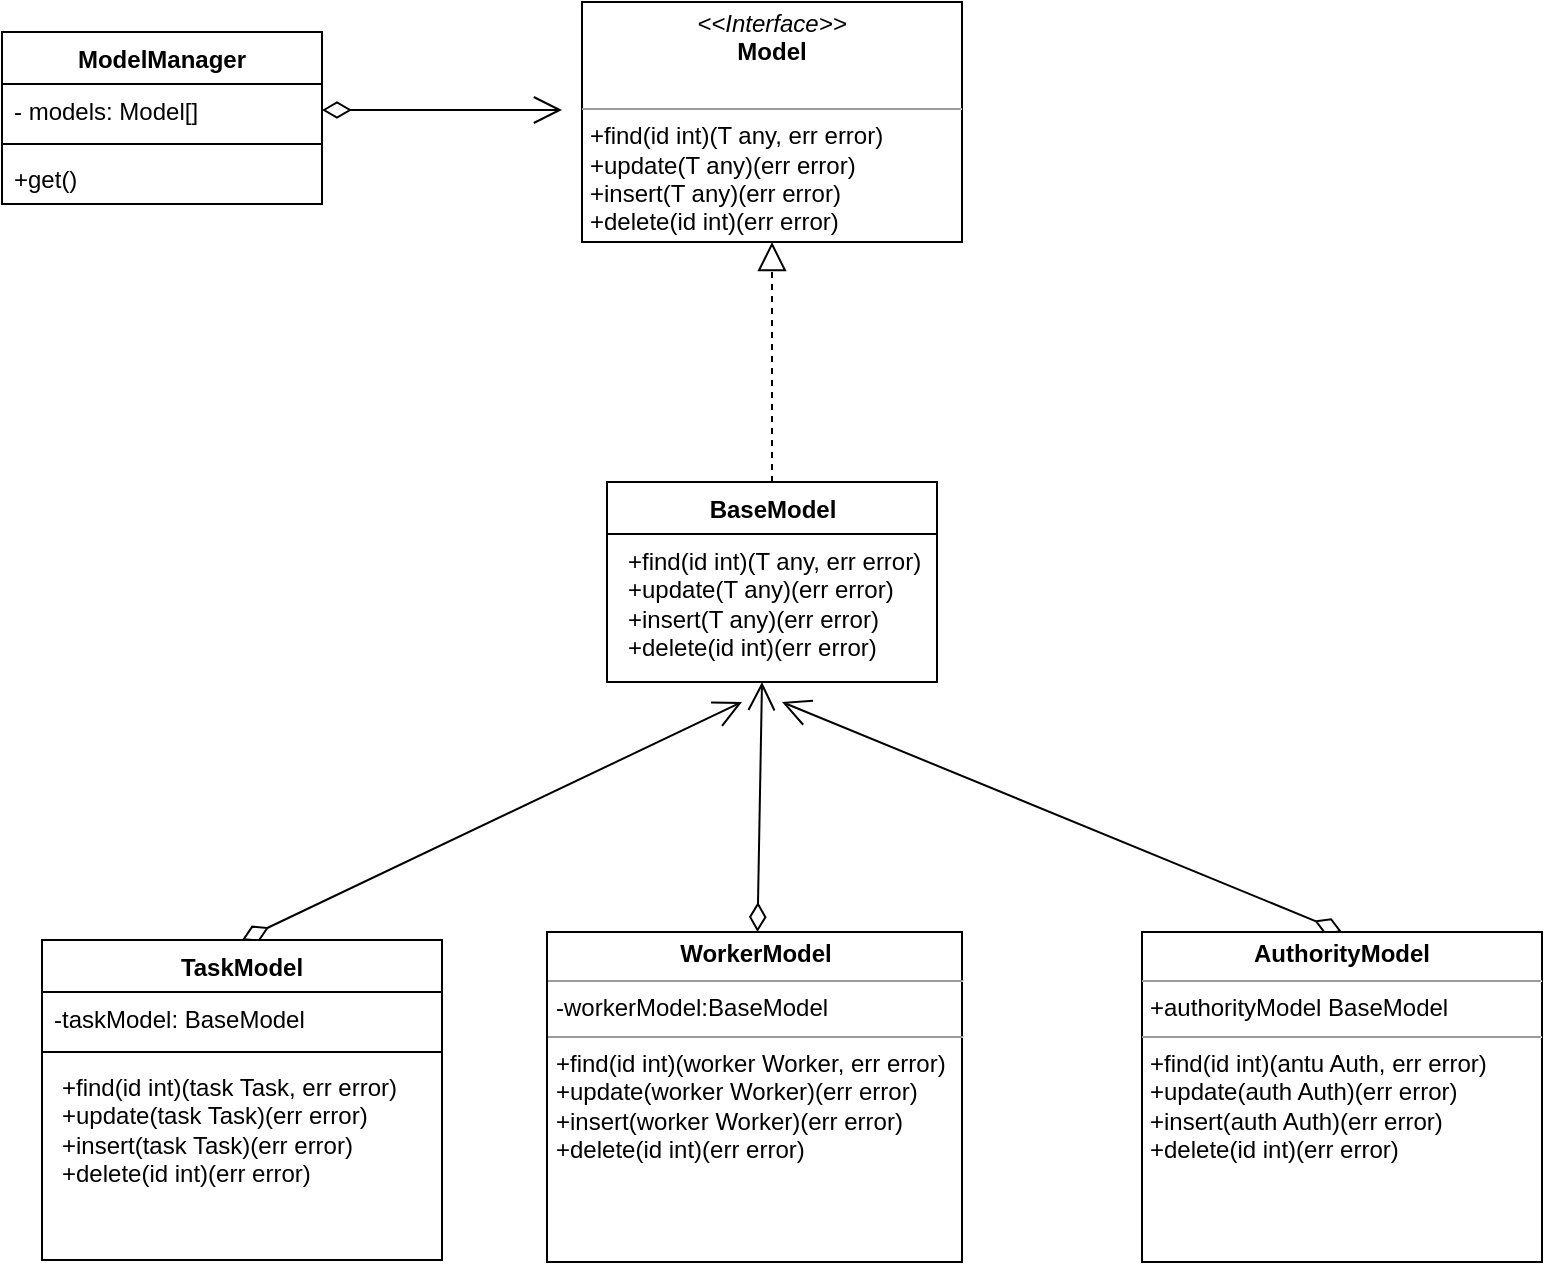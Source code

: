 <mxfile version="21.6.1" type="github">
  <diagram name="第 1 页" id="wsBCTN-mYFiwft33BqTL">
    <mxGraphModel dx="1363" dy="653" grid="1" gridSize="10" guides="1" tooltips="1" connect="1" arrows="1" fold="1" page="1" pageScale="1" pageWidth="827" pageHeight="1169" math="0" shadow="0">
      <root>
        <mxCell id="0" />
        <mxCell id="1" parent="0" />
        <mxCell id="rOkeEVYFccKq1Q1TMDg3-9" value="&lt;p style=&quot;margin:0px;margin-top:4px;text-align:center;&quot;&gt;&lt;i&gt;&amp;lt;&amp;lt;Interface&amp;gt;&amp;gt;&lt;/i&gt;&lt;br&gt;&lt;b&gt;Model&lt;/b&gt;&lt;/p&gt;&lt;p style=&quot;margin:0px;margin-left:4px;&quot;&gt;&lt;br&gt;&lt;/p&gt;&lt;hr size=&quot;1&quot;&gt;&lt;p style=&quot;margin:0px;margin-left:4px;&quot;&gt;+find(id int)(T any, err error)&lt;/p&gt;&lt;p style=&quot;margin:0px;margin-left:4px;&quot;&gt;+update(T any)(err error)&lt;/p&gt;&lt;p style=&quot;margin:0px;margin-left:4px;&quot;&gt;+insert(T any)(err error)&lt;/p&gt;&lt;p style=&quot;margin:0px;margin-left:4px;&quot;&gt;+delete(id int)(err error)&lt;/p&gt;&lt;p style=&quot;margin:0px;margin-left:4px;&quot;&gt;&lt;br&gt;&lt;/p&gt;" style="verticalAlign=top;align=left;overflow=fill;fontSize=12;fontFamily=Helvetica;html=1;whiteSpace=wrap;" vertex="1" parent="1">
          <mxGeometry x="310" y="120" width="190" height="120" as="geometry" />
        </mxCell>
        <mxCell id="rOkeEVYFccKq1Q1TMDg3-14" style="edgeStyle=orthogonalEdgeStyle;rounded=0;orthogonalLoop=1;jettySize=auto;html=1;dashed=1;endArrow=block;endFill=0;strokeWidth=1;endSize=12;" edge="1" parent="1" source="rOkeEVYFccKq1Q1TMDg3-10">
          <mxGeometry relative="1" as="geometry">
            <mxPoint x="405" y="240" as="targetPoint" />
          </mxGeometry>
        </mxCell>
        <mxCell id="rOkeEVYFccKq1Q1TMDg3-10" value="BaseModel" style="swimlane;fontStyle=1;align=center;verticalAlign=top;childLayout=stackLayout;horizontal=1;startSize=26;horizontalStack=0;resizeParent=1;resizeParentMax=0;resizeLast=0;collapsible=1;marginBottom=0;whiteSpace=wrap;html=1;" vertex="1" parent="1">
          <mxGeometry x="322.5" y="360" width="165" height="100" as="geometry" />
        </mxCell>
        <mxCell id="rOkeEVYFccKq1Q1TMDg3-13" value="&lt;p style=&quot;border-color: var(--border-color); margin: 0px 0px 0px 4px;&quot;&gt;+find(id int)(T any, err error)&lt;/p&gt;&lt;p style=&quot;border-color: var(--border-color); margin: 0px 0px 0px 4px;&quot;&gt;+update(T any)(err error)&lt;/p&gt;&lt;p style=&quot;border-color: var(--border-color); margin: 0px 0px 0px 4px;&quot;&gt;+insert(T any)(err error)&lt;/p&gt;&lt;p style=&quot;border-color: var(--border-color); margin: 0px 0px 0px 4px;&quot;&gt;+delete(id int)(err error)&lt;/p&gt;" style="text;strokeColor=none;fillColor=none;align=left;verticalAlign=top;spacingLeft=4;spacingRight=4;overflow=hidden;rotatable=0;points=[[0,0.5],[1,0.5]];portConstraint=eastwest;whiteSpace=wrap;html=1;" vertex="1" parent="rOkeEVYFccKq1Q1TMDg3-10">
          <mxGeometry y="26" width="165" height="74" as="geometry" />
        </mxCell>
        <mxCell id="rOkeEVYFccKq1Q1TMDg3-29" style="rounded=0;orthogonalLoop=1;jettySize=auto;html=1;exitX=0.5;exitY=0;exitDx=0;exitDy=0;endArrow=open;endFill=0;strokeWidth=1;endSize=12;startArrow=diamondThin;startFill=0;startSize=12;" edge="1" parent="1" source="rOkeEVYFccKq1Q1TMDg3-15">
          <mxGeometry relative="1" as="geometry">
            <mxPoint x="390" y="470" as="targetPoint" />
          </mxGeometry>
        </mxCell>
        <mxCell id="rOkeEVYFccKq1Q1TMDg3-15" value="TaskModel" style="swimlane;fontStyle=1;align=center;verticalAlign=top;childLayout=stackLayout;horizontal=1;startSize=26;horizontalStack=0;resizeParent=1;resizeParentMax=0;resizeLast=0;collapsible=1;marginBottom=0;whiteSpace=wrap;html=1;" vertex="1" parent="1">
          <mxGeometry x="40" y="589" width="200" height="160" as="geometry" />
        </mxCell>
        <mxCell id="rOkeEVYFccKq1Q1TMDg3-16" value="-taskModel: BaseModel" style="text;strokeColor=none;fillColor=none;align=left;verticalAlign=top;spacingLeft=4;spacingRight=4;overflow=hidden;rotatable=0;points=[[0,0.5],[1,0.5]];portConstraint=eastwest;whiteSpace=wrap;html=1;" vertex="1" parent="rOkeEVYFccKq1Q1TMDg3-15">
          <mxGeometry y="26" width="200" height="26" as="geometry" />
        </mxCell>
        <mxCell id="rOkeEVYFccKq1Q1TMDg3-17" value="" style="line;strokeWidth=1;fillColor=none;align=left;verticalAlign=middle;spacingTop=-1;spacingLeft=3;spacingRight=3;rotatable=0;labelPosition=right;points=[];portConstraint=eastwest;strokeColor=inherit;" vertex="1" parent="rOkeEVYFccKq1Q1TMDg3-15">
          <mxGeometry y="52" width="200" height="8" as="geometry" />
        </mxCell>
        <mxCell id="rOkeEVYFccKq1Q1TMDg3-18" value="&lt;p style=&quot;border-color: var(--border-color); margin: 0px 0px 0px 4px;&quot;&gt;+find(id int)(task Task, err error)&lt;/p&gt;&lt;p style=&quot;border-color: var(--border-color); margin: 0px 0px 0px 4px;&quot;&gt;+update(task Task)(err error)&lt;/p&gt;&lt;p style=&quot;border-color: var(--border-color); margin: 0px 0px 0px 4px;&quot;&gt;+insert(task Task)(err error)&lt;/p&gt;&lt;p style=&quot;border-color: var(--border-color); margin: 0px 0px 0px 4px;&quot;&gt;+delete(id int)(err error)&lt;/p&gt;" style="text;strokeColor=none;fillColor=none;align=left;verticalAlign=top;spacingLeft=4;spacingRight=4;overflow=hidden;rotatable=0;points=[[0,0.5],[1,0.5]];portConstraint=eastwest;whiteSpace=wrap;html=1;" vertex="1" parent="rOkeEVYFccKq1Q1TMDg3-15">
          <mxGeometry y="60" width="200" height="100" as="geometry" />
        </mxCell>
        <mxCell id="rOkeEVYFccKq1Q1TMDg3-30" style="rounded=0;orthogonalLoop=1;jettySize=auto;html=1;endSize=12;endArrow=open;endFill=0;startArrow=diamondThin;startFill=0;startSize=12;" edge="1" parent="1" source="rOkeEVYFccKq1Q1TMDg3-19">
          <mxGeometry relative="1" as="geometry">
            <mxPoint x="400" y="460" as="targetPoint" />
          </mxGeometry>
        </mxCell>
        <mxCell id="rOkeEVYFccKq1Q1TMDg3-19" value="&lt;p style=&quot;margin:0px;margin-top:4px;text-align:center;&quot;&gt;&lt;b&gt;WorkerModel&lt;/b&gt;&lt;/p&gt;&lt;hr size=&quot;1&quot;&gt;&lt;p style=&quot;margin:0px;margin-left:4px;&quot;&gt;-workerModel:BaseModel&lt;/p&gt;&lt;hr size=&quot;1&quot;&gt;&lt;p style=&quot;border-color: var(--border-color); margin: 0px 0px 0px 4px;&quot;&gt;+find(id int)(worker Worker, err error)&lt;/p&gt;&lt;p style=&quot;border-color: var(--border-color); margin: 0px 0px 0px 4px;&quot;&gt;+update(worker Worker)(err error)&lt;/p&gt;&lt;p style=&quot;border-color: var(--border-color); margin: 0px 0px 0px 4px;&quot;&gt;+insert(worker Worker)(err error)&lt;/p&gt;&lt;p style=&quot;border-color: var(--border-color); margin: 0px 0px 0px 4px;&quot;&gt;+delete(id int)(err error)&lt;/p&gt;" style="verticalAlign=top;align=left;overflow=fill;fontSize=12;fontFamily=Helvetica;html=1;whiteSpace=wrap;" vertex="1" parent="1">
          <mxGeometry x="292.5" y="585" width="207.5" height="165" as="geometry" />
        </mxCell>
        <mxCell id="rOkeEVYFccKq1Q1TMDg3-31" style="rounded=0;orthogonalLoop=1;jettySize=auto;html=1;endSize=12;endArrow=open;endFill=0;startArrow=diamondThin;startFill=0;startSize=12;exitX=0.5;exitY=0;exitDx=0;exitDy=0;" edge="1" parent="1" source="rOkeEVYFccKq1Q1TMDg3-20">
          <mxGeometry relative="1" as="geometry">
            <mxPoint x="410" y="470" as="targetPoint" />
          </mxGeometry>
        </mxCell>
        <mxCell id="rOkeEVYFccKq1Q1TMDg3-20" value="&lt;p style=&quot;margin:0px;margin-top:4px;text-align:center;&quot;&gt;&lt;b&gt;AuthorityModel&lt;/b&gt;&lt;/p&gt;&lt;hr size=&quot;1&quot;&gt;&lt;p style=&quot;margin:0px;margin-left:4px;&quot;&gt;+authorityModel BaseModel&lt;/p&gt;&lt;hr size=&quot;1&quot;&gt;&lt;p style=&quot;border-color: var(--border-color); margin: 0px 0px 0px 4px;&quot;&gt;+find(id int)(antu Auth, err error)&lt;/p&gt;&lt;p style=&quot;border-color: var(--border-color); margin: 0px 0px 0px 4px;&quot;&gt;+update(auth Auth)(err error)&lt;/p&gt;&lt;p style=&quot;border-color: var(--border-color); margin: 0px 0px 0px 4px;&quot;&gt;+insert(auth Auth)(err error)&lt;/p&gt;&lt;p style=&quot;border-color: var(--border-color); margin: 0px 0px 0px 4px;&quot;&gt;+delete(id int)(err error)&lt;/p&gt;" style="verticalAlign=top;align=left;overflow=fill;fontSize=12;fontFamily=Helvetica;html=1;whiteSpace=wrap;" vertex="1" parent="1">
          <mxGeometry x="590" y="585" width="200" height="165" as="geometry" />
        </mxCell>
        <mxCell id="rOkeEVYFccKq1Q1TMDg3-32" value="ModelManager" style="swimlane;fontStyle=1;align=center;verticalAlign=top;childLayout=stackLayout;horizontal=1;startSize=26;horizontalStack=0;resizeParent=1;resizeParentMax=0;resizeLast=0;collapsible=1;marginBottom=0;whiteSpace=wrap;html=1;" vertex="1" parent="1">
          <mxGeometry x="20" y="135" width="160" height="86" as="geometry" />
        </mxCell>
        <mxCell id="rOkeEVYFccKq1Q1TMDg3-36" style="edgeStyle=orthogonalEdgeStyle;rounded=0;orthogonalLoop=1;jettySize=auto;html=1;endArrow=open;endFill=0;startArrow=diamondThin;startFill=0;targetPerimeterSpacing=0;startSize=12;endSize=12;" edge="1" parent="rOkeEVYFccKq1Q1TMDg3-32" source="rOkeEVYFccKq1Q1TMDg3-33">
          <mxGeometry relative="1" as="geometry">
            <mxPoint x="280" y="39" as="targetPoint" />
          </mxGeometry>
        </mxCell>
        <mxCell id="rOkeEVYFccKq1Q1TMDg3-33" value="- models: Model[]" style="text;strokeColor=none;fillColor=none;align=left;verticalAlign=top;spacingLeft=4;spacingRight=4;overflow=hidden;rotatable=0;points=[[0,0.5],[1,0.5]];portConstraint=eastwest;whiteSpace=wrap;html=1;" vertex="1" parent="rOkeEVYFccKq1Q1TMDg3-32">
          <mxGeometry y="26" width="160" height="26" as="geometry" />
        </mxCell>
        <mxCell id="rOkeEVYFccKq1Q1TMDg3-34" value="" style="line;strokeWidth=1;fillColor=none;align=left;verticalAlign=middle;spacingTop=-1;spacingLeft=3;spacingRight=3;rotatable=0;labelPosition=right;points=[];portConstraint=eastwest;strokeColor=inherit;" vertex="1" parent="rOkeEVYFccKq1Q1TMDg3-32">
          <mxGeometry y="52" width="160" height="8" as="geometry" />
        </mxCell>
        <mxCell id="rOkeEVYFccKq1Q1TMDg3-35" value="+get()" style="text;strokeColor=none;fillColor=none;align=left;verticalAlign=top;spacingLeft=4;spacingRight=4;overflow=hidden;rotatable=0;points=[[0,0.5],[1,0.5]];portConstraint=eastwest;whiteSpace=wrap;html=1;" vertex="1" parent="rOkeEVYFccKq1Q1TMDg3-32">
          <mxGeometry y="60" width="160" height="26" as="geometry" />
        </mxCell>
      </root>
    </mxGraphModel>
  </diagram>
</mxfile>
